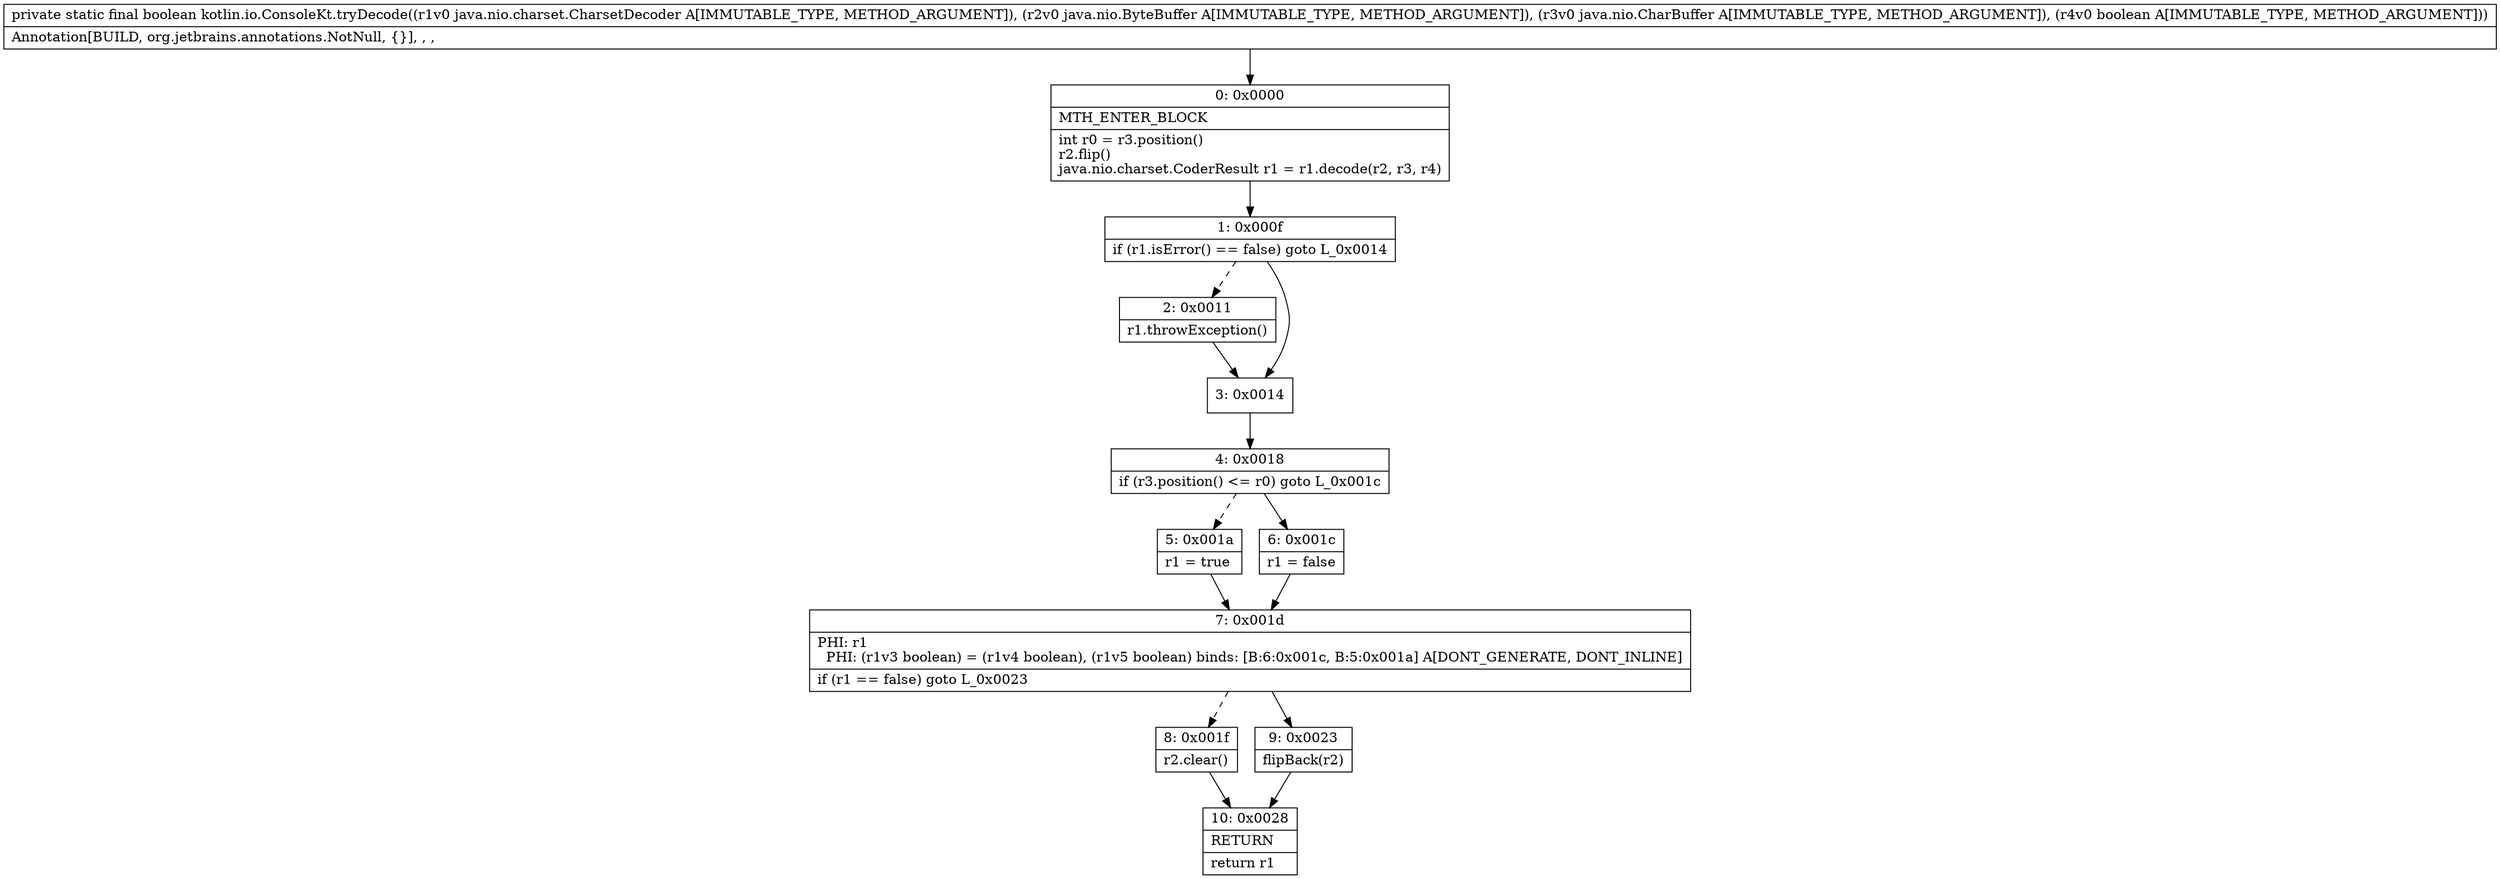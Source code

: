 digraph "CFG forkotlin.io.ConsoleKt.tryDecode(Ljava\/nio\/charset\/CharsetDecoder;Ljava\/nio\/ByteBuffer;Ljava\/nio\/CharBuffer;Z)Z" {
Node_0 [shape=record,label="{0\:\ 0x0000|MTH_ENTER_BLOCK\l|int r0 = r3.position()\lr2.flip()\ljava.nio.charset.CoderResult r1 = r1.decode(r2, r3, r4)\l}"];
Node_1 [shape=record,label="{1\:\ 0x000f|if (r1.isError() == false) goto L_0x0014\l}"];
Node_2 [shape=record,label="{2\:\ 0x0011|r1.throwException()\l}"];
Node_3 [shape=record,label="{3\:\ 0x0014}"];
Node_4 [shape=record,label="{4\:\ 0x0018|if (r3.position() \<= r0) goto L_0x001c\l}"];
Node_5 [shape=record,label="{5\:\ 0x001a|r1 = true\l}"];
Node_6 [shape=record,label="{6\:\ 0x001c|r1 = false\l}"];
Node_7 [shape=record,label="{7\:\ 0x001d|PHI: r1 \l  PHI: (r1v3 boolean) = (r1v4 boolean), (r1v5 boolean) binds: [B:6:0x001c, B:5:0x001a] A[DONT_GENERATE, DONT_INLINE]\l|if (r1 == false) goto L_0x0023\l}"];
Node_8 [shape=record,label="{8\:\ 0x001f|r2.clear()\l}"];
Node_9 [shape=record,label="{9\:\ 0x0023|flipBack(r2)\l}"];
Node_10 [shape=record,label="{10\:\ 0x0028|RETURN\l|return r1\l}"];
MethodNode[shape=record,label="{private static final boolean kotlin.io.ConsoleKt.tryDecode((r1v0 java.nio.charset.CharsetDecoder A[IMMUTABLE_TYPE, METHOD_ARGUMENT]), (r2v0 java.nio.ByteBuffer A[IMMUTABLE_TYPE, METHOD_ARGUMENT]), (r3v0 java.nio.CharBuffer A[IMMUTABLE_TYPE, METHOD_ARGUMENT]), (r4v0 boolean A[IMMUTABLE_TYPE, METHOD_ARGUMENT]))  | Annotation[BUILD, org.jetbrains.annotations.NotNull, \{\}], , , \l}"];
MethodNode -> Node_0;
Node_0 -> Node_1;
Node_1 -> Node_2[style=dashed];
Node_1 -> Node_3;
Node_2 -> Node_3;
Node_3 -> Node_4;
Node_4 -> Node_5[style=dashed];
Node_4 -> Node_6;
Node_5 -> Node_7;
Node_6 -> Node_7;
Node_7 -> Node_8[style=dashed];
Node_7 -> Node_9;
Node_8 -> Node_10;
Node_9 -> Node_10;
}

